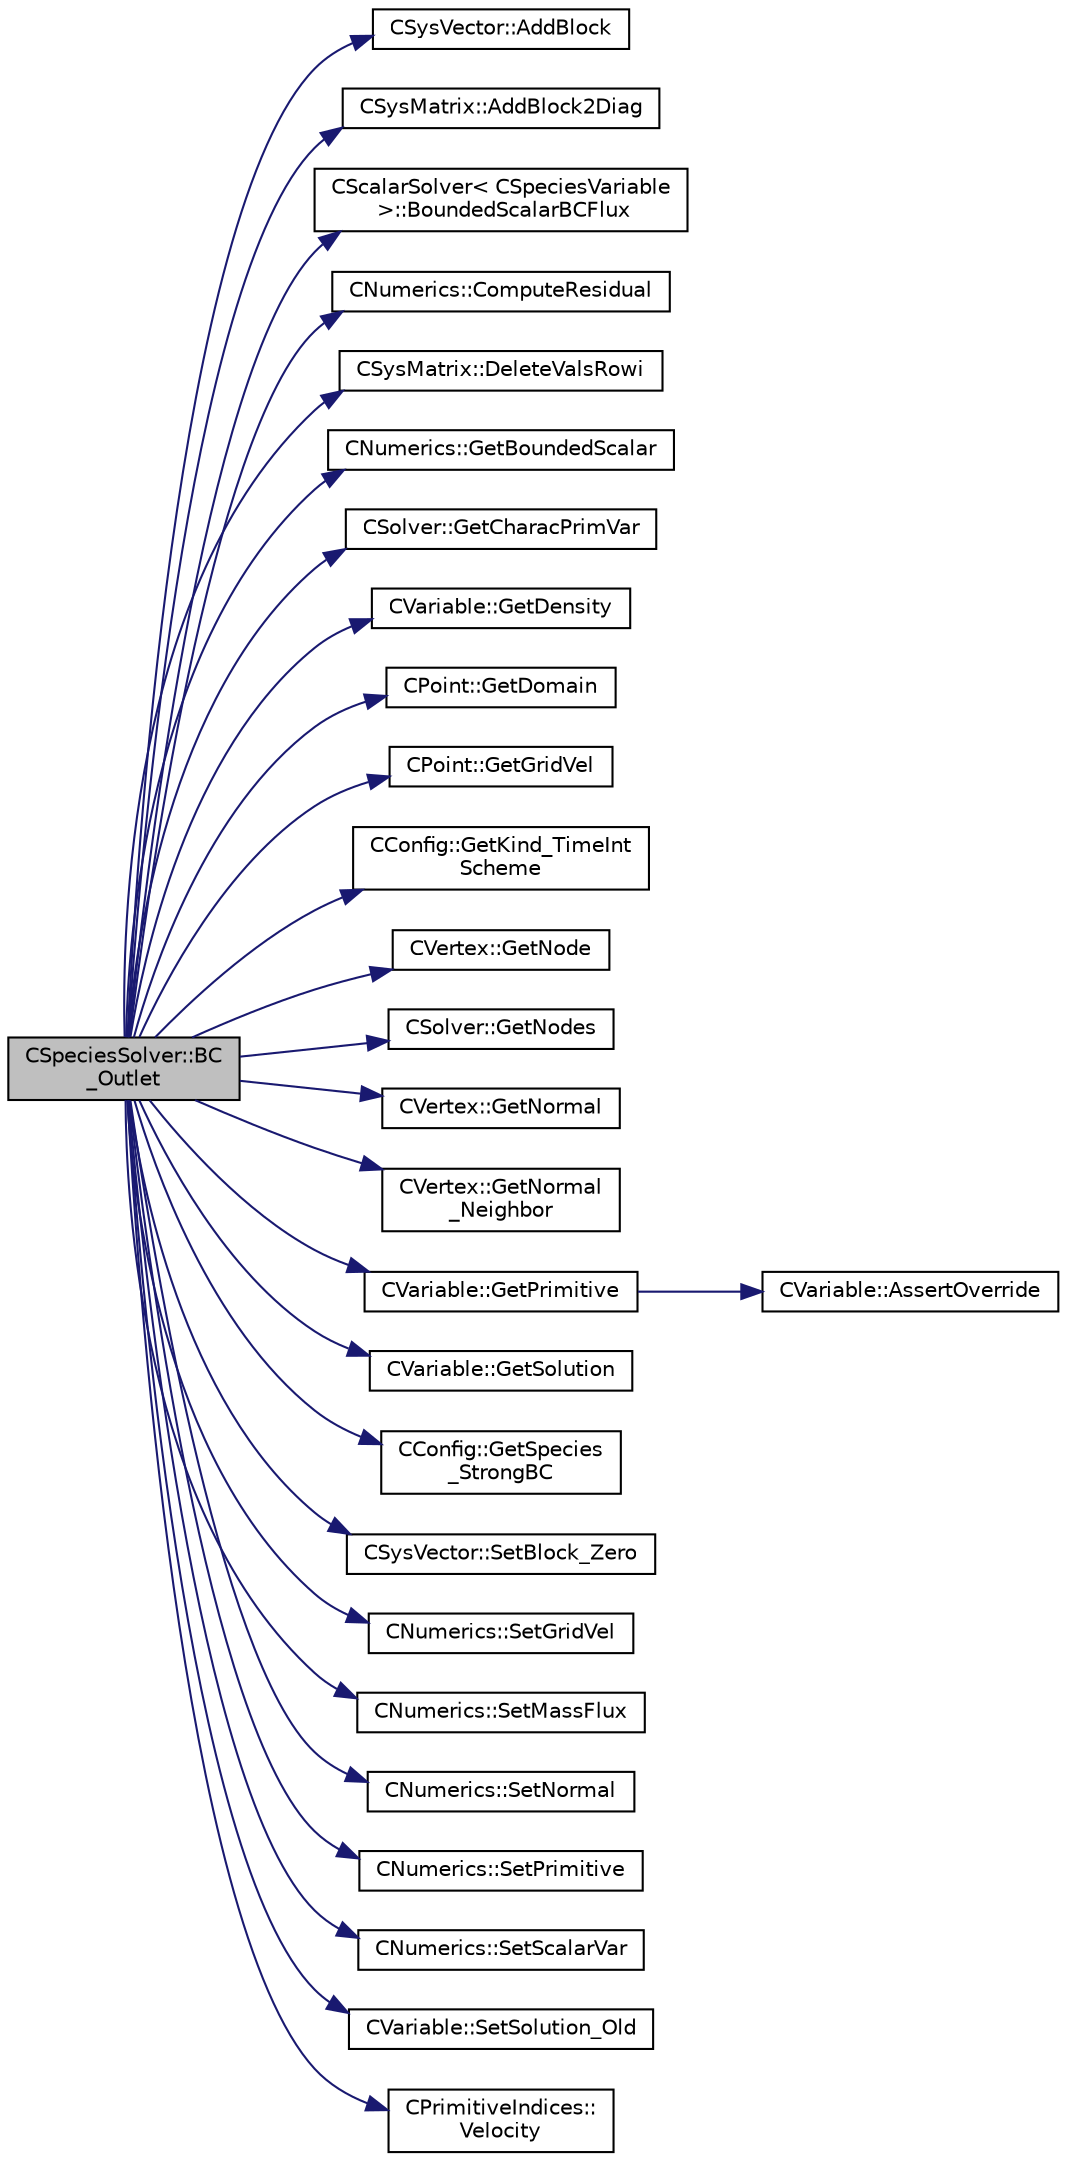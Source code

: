 digraph "CSpeciesSolver::BC_Outlet"
{
 // LATEX_PDF_SIZE
  edge [fontname="Helvetica",fontsize="10",labelfontname="Helvetica",labelfontsize="10"];
  node [fontname="Helvetica",fontsize="10",shape=record];
  rankdir="LR";
  Node1 [label="CSpeciesSolver::BC\l_Outlet",height=0.2,width=0.4,color="black", fillcolor="grey75", style="filled", fontcolor="black",tooltip="Impose the outlet boundary condition."];
  Node1 -> Node2 [color="midnightblue",fontsize="10",style="solid",fontname="Helvetica"];
  Node2 [label="CSysVector::AddBlock",height=0.2,width=0.4,color="black", fillcolor="white", style="filled",URL="$classCSysVector.html#aa463275cba394503a9778529fdaa4494",tooltip="Add \"block\" to the vector, see SetBlock."];
  Node1 -> Node3 [color="midnightblue",fontsize="10",style="solid",fontname="Helvetica"];
  Node3 [label="CSysMatrix::AddBlock2Diag",height=0.2,width=0.4,color="black", fillcolor="white", style="filled",URL="$classCSysMatrix.html#a5a4ef7eeb7f009450f575660108ed7be",tooltip="Non overwrite version of SetBlock2Diag, also with scaling."];
  Node1 -> Node4 [color="midnightblue",fontsize="10",style="solid",fontname="Helvetica"];
  Node4 [label="CScalarSolver\< CSpeciesVariable\l \>::BoundedScalarBCFlux",height=0.2,width=0.4,color="black", fillcolor="white", style="filled",URL="$classCScalarSolver.html#a84d924cabf82cfc8816045460af7dec2",tooltip="Applies a convective flux correction to negate the effects of flow divergence at a BC node."];
  Node1 -> Node5 [color="midnightblue",fontsize="10",style="solid",fontname="Helvetica"];
  Node5 [label="CNumerics::ComputeResidual",height=0.2,width=0.4,color="black", fillcolor="white", style="filled",URL="$classCNumerics.html#aa0ca13663a047ef2640b377b33875e29",tooltip="Compute the numerical residual."];
  Node1 -> Node6 [color="midnightblue",fontsize="10",style="solid",fontname="Helvetica"];
  Node6 [label="CSysMatrix::DeleteValsRowi",height=0.2,width=0.4,color="black", fillcolor="white", style="filled",URL="$classCSysMatrix.html#a9473b0224c9b9a2749571db0bbd22a70",tooltip="Deletes the values of the row i of the sparse matrix."];
  Node1 -> Node7 [color="midnightblue",fontsize="10",style="solid",fontname="Helvetica"];
  Node7 [label="CNumerics::GetBoundedScalar",height=0.2,width=0.4,color="black", fillcolor="white", style="filled",URL="$classCNumerics.html#a2205376a2acee6fb1ca2e84c4ada306b",tooltip="Obtain information on bounded scalar problem."];
  Node1 -> Node8 [color="midnightblue",fontsize="10",style="solid",fontname="Helvetica"];
  Node8 [label="CSolver::GetCharacPrimVar",height=0.2,width=0.4,color="black", fillcolor="white", style="filled",URL="$classCSolver.html#a7a7d35d9dfcf55d7b8fa971e564b0141",tooltip="A virtual member."];
  Node1 -> Node9 [color="midnightblue",fontsize="10",style="solid",fontname="Helvetica"];
  Node9 [label="CVariable::GetDensity",height=0.2,width=0.4,color="black", fillcolor="white", style="filled",URL="$classCVariable.html#a4892ca545884011b7903a8e35c43b43f",tooltip="A virtual member."];
  Node1 -> Node10 [color="midnightblue",fontsize="10",style="solid",fontname="Helvetica"];
  Node10 [label="CPoint::GetDomain",height=0.2,width=0.4,color="black", fillcolor="white", style="filled",URL="$classCPoint.html#aa58a27b602e47ddcad22ae74a5c6bc81",tooltip="For parallel computation, its indicates if a point must be computed or not."];
  Node1 -> Node11 [color="midnightblue",fontsize="10",style="solid",fontname="Helvetica"];
  Node11 [label="CPoint::GetGridVel",height=0.2,width=0.4,color="black", fillcolor="white", style="filled",URL="$classCPoint.html#a65d855a9c2ad2971546038b34acd5b92",tooltip="Get the value of the grid velocity at the point."];
  Node1 -> Node12 [color="midnightblue",fontsize="10",style="solid",fontname="Helvetica"];
  Node12 [label="CConfig::GetKind_TimeInt\lScheme",height=0.2,width=0.4,color="black", fillcolor="white", style="filled",URL="$classCConfig.html#ad16f71356f146b530fb1fbb45444525c",tooltip="Get the kind of time integration method."];
  Node1 -> Node13 [color="midnightblue",fontsize="10",style="solid",fontname="Helvetica"];
  Node13 [label="CVertex::GetNode",height=0.2,width=0.4,color="black", fillcolor="white", style="filled",URL="$classCVertex.html#ad568da06e7191358d3a09a1bee71cdb5",tooltip="Get the node of the vertex."];
  Node1 -> Node14 [color="midnightblue",fontsize="10",style="solid",fontname="Helvetica"];
  Node14 [label="CSolver::GetNodes",height=0.2,width=0.4,color="black", fillcolor="white", style="filled",URL="$classCSolver.html#af3198e52a2ea377bb765647b5e697197",tooltip="Allow outside access to the nodes of the solver, containing conservatives, primitives,..."];
  Node1 -> Node15 [color="midnightblue",fontsize="10",style="solid",fontname="Helvetica"];
  Node15 [label="CVertex::GetNormal",height=0.2,width=0.4,color="black", fillcolor="white", style="filled",URL="$classCVertex.html#a57cacfe764770e6c0e54c278cb584f7c",tooltip="Copy the the normal vector of a face."];
  Node1 -> Node16 [color="midnightblue",fontsize="10",style="solid",fontname="Helvetica"];
  Node16 [label="CVertex::GetNormal\l_Neighbor",height=0.2,width=0.4,color="black", fillcolor="white", style="filled",URL="$classCVertex.html#ab8b0e96f9384b0a861c7a70616976b75",tooltip="Get the value of the closest neighbor."];
  Node1 -> Node17 [color="midnightblue",fontsize="10",style="solid",fontname="Helvetica"];
  Node17 [label="CVariable::GetPrimitive",height=0.2,width=0.4,color="black", fillcolor="white", style="filled",URL="$classCVariable.html#a634a803b0d397aec7a44420cd5159079",tooltip="Get the primitive variables for all points."];
  Node17 -> Node18 [color="midnightblue",fontsize="10",style="solid",fontname="Helvetica"];
  Node18 [label="CVariable::AssertOverride",height=0.2,width=0.4,color="black", fillcolor="white", style="filled",URL="$classCVariable.html#a57eb0e83f25f08d544f92b75e3f8b617",tooltip=" "];
  Node1 -> Node19 [color="midnightblue",fontsize="10",style="solid",fontname="Helvetica"];
  Node19 [label="CVariable::GetSolution",height=0.2,width=0.4,color="black", fillcolor="white", style="filled",URL="$classCVariable.html#a261483e39c23c1de7cb9aea7e917c121",tooltip="Get the solution."];
  Node1 -> Node20 [color="midnightblue",fontsize="10",style="solid",fontname="Helvetica"];
  Node20 [label="CConfig::GetSpecies\l_StrongBC",height=0.2,width=0.4,color="black", fillcolor="white", style="filled",URL="$classCConfig.html#a204434527262c388b2b886d78f47889f",tooltip="Get the flag for using strong BC's for in- and outlets in the species solver."];
  Node1 -> Node21 [color="midnightblue",fontsize="10",style="solid",fontname="Helvetica"];
  Node21 [label="CSysVector::SetBlock_Zero",height=0.2,width=0.4,color="black", fillcolor="white", style="filled",URL="$classCSysVector.html#a9990ad4ea225c98a1af50e00fecbc56f",tooltip="Set the values to zero for one block."];
  Node1 -> Node22 [color="midnightblue",fontsize="10",style="solid",fontname="Helvetica"];
  Node22 [label="CNumerics::SetGridVel",height=0.2,width=0.4,color="black", fillcolor="white", style="filled",URL="$classCNumerics.html#a3f116b5718153aefee7a22735797af29",tooltip="Set the velocity of the computational grid."];
  Node1 -> Node23 [color="midnightblue",fontsize="10",style="solid",fontname="Helvetica"];
  Node23 [label="CNumerics::SetMassFlux",height=0.2,width=0.4,color="black", fillcolor="white", style="filled",URL="$classCNumerics.html#ab8090a20c3e38ee98e710dc5f2828459",tooltip="SetMassFlux."];
  Node1 -> Node24 [color="midnightblue",fontsize="10",style="solid",fontname="Helvetica"];
  Node24 [label="CNumerics::SetNormal",height=0.2,width=0.4,color="black", fillcolor="white", style="filled",URL="$classCNumerics.html#a93fd2262832ae5081317548f2f9cdbb3",tooltip="Set the value of the normal vector to the face between two points."];
  Node1 -> Node25 [color="midnightblue",fontsize="10",style="solid",fontname="Helvetica"];
  Node25 [label="CNumerics::SetPrimitive",height=0.2,width=0.4,color="black", fillcolor="white", style="filled",URL="$classCNumerics.html#a028c500ba7ce96d3af061fc8218f76f1",tooltip="Set the value of the primitive variables."];
  Node1 -> Node26 [color="midnightblue",fontsize="10",style="solid",fontname="Helvetica"];
  Node26 [label="CNumerics::SetScalarVar",height=0.2,width=0.4,color="black", fillcolor="white", style="filled",URL="$classCNumerics.html#a6e1c4dea51983cbe489762bd43bae41d",tooltip="Set the value of the scalar variable."];
  Node1 -> Node27 [color="midnightblue",fontsize="10",style="solid",fontname="Helvetica"];
  Node27 [label="CVariable::SetSolution_Old",height=0.2,width=0.4,color="black", fillcolor="white", style="filled",URL="$classCVariable.html#a6ee4d8d450971204cc054a33d6473732",tooltip="Set the value of the old solution."];
  Node1 -> Node28 [color="midnightblue",fontsize="10",style="solid",fontname="Helvetica"];
  Node28 [label="CPrimitiveIndices::\lVelocity",height=0.2,width=0.4,color="black", fillcolor="white", style="filled",URL="$structCPrimitiveIndices.html#abb39999cd1ccb638d5cc790ba56e48b2",tooltip=" "];
}
